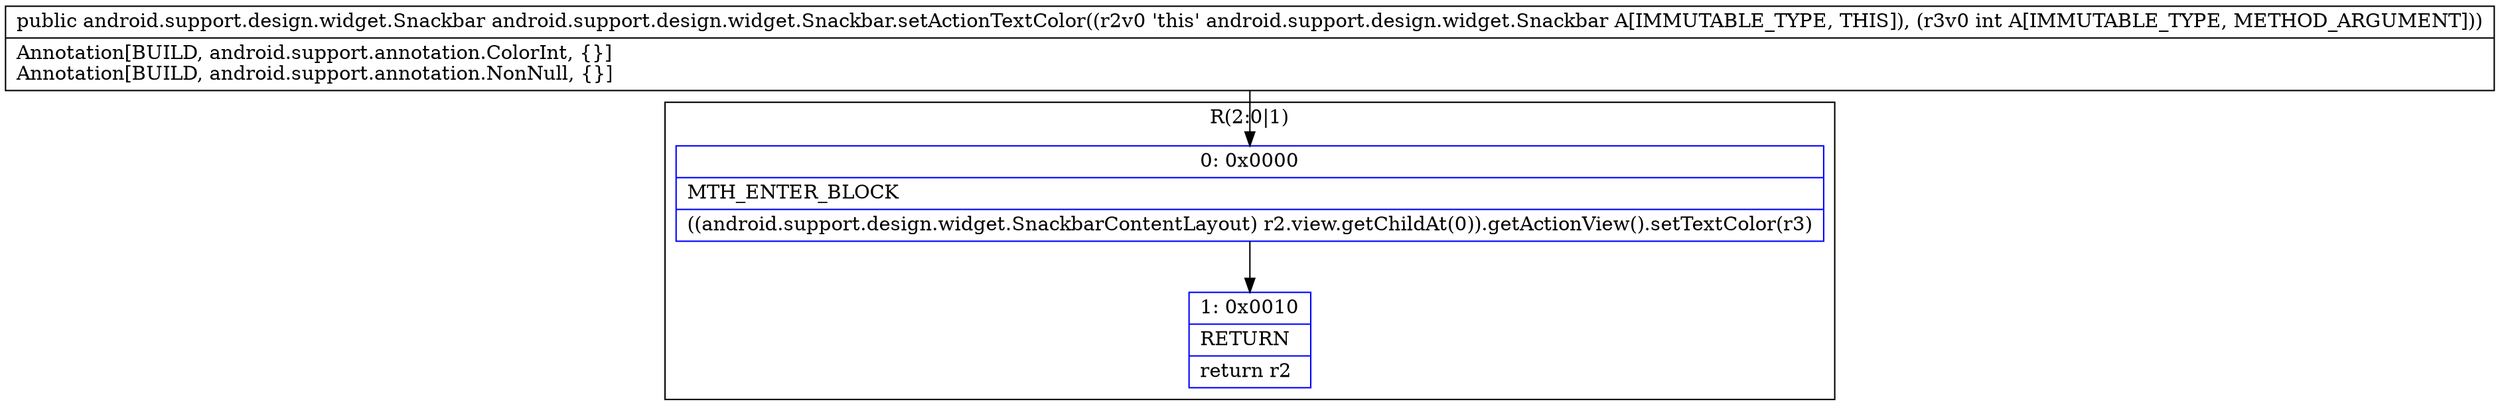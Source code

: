 digraph "CFG forandroid.support.design.widget.Snackbar.setActionTextColor(I)Landroid\/support\/design\/widget\/Snackbar;" {
subgraph cluster_Region_901960620 {
label = "R(2:0|1)";
node [shape=record,color=blue];
Node_0 [shape=record,label="{0\:\ 0x0000|MTH_ENTER_BLOCK\l|((android.support.design.widget.SnackbarContentLayout) r2.view.getChildAt(0)).getActionView().setTextColor(r3)\l}"];
Node_1 [shape=record,label="{1\:\ 0x0010|RETURN\l|return r2\l}"];
}
MethodNode[shape=record,label="{public android.support.design.widget.Snackbar android.support.design.widget.Snackbar.setActionTextColor((r2v0 'this' android.support.design.widget.Snackbar A[IMMUTABLE_TYPE, THIS]), (r3v0 int A[IMMUTABLE_TYPE, METHOD_ARGUMENT]))  | Annotation[BUILD, android.support.annotation.ColorInt, \{\}]\lAnnotation[BUILD, android.support.annotation.NonNull, \{\}]\l}"];
MethodNode -> Node_0;
Node_0 -> Node_1;
}

